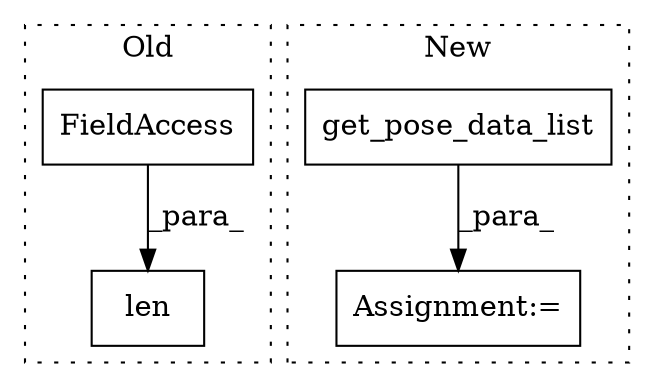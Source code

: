 digraph G {
subgraph cluster0 {
1 [label="len" a="32" s="5814,5837" l="4,1" shape="box"];
3 [label="FieldAccess" a="22" s="5818" l="19" shape="box"];
label = "Old";
style="dotted";
}
subgraph cluster1 {
2 [label="get_pose_data_list" a="32" s="5422,5503" l="19,1" shape="box"];
4 [label="Assignment:=" a="7" s="5420" l="2" shape="box"];
label = "New";
style="dotted";
}
2 -> 4 [label="_para_"];
3 -> 1 [label="_para_"];
}